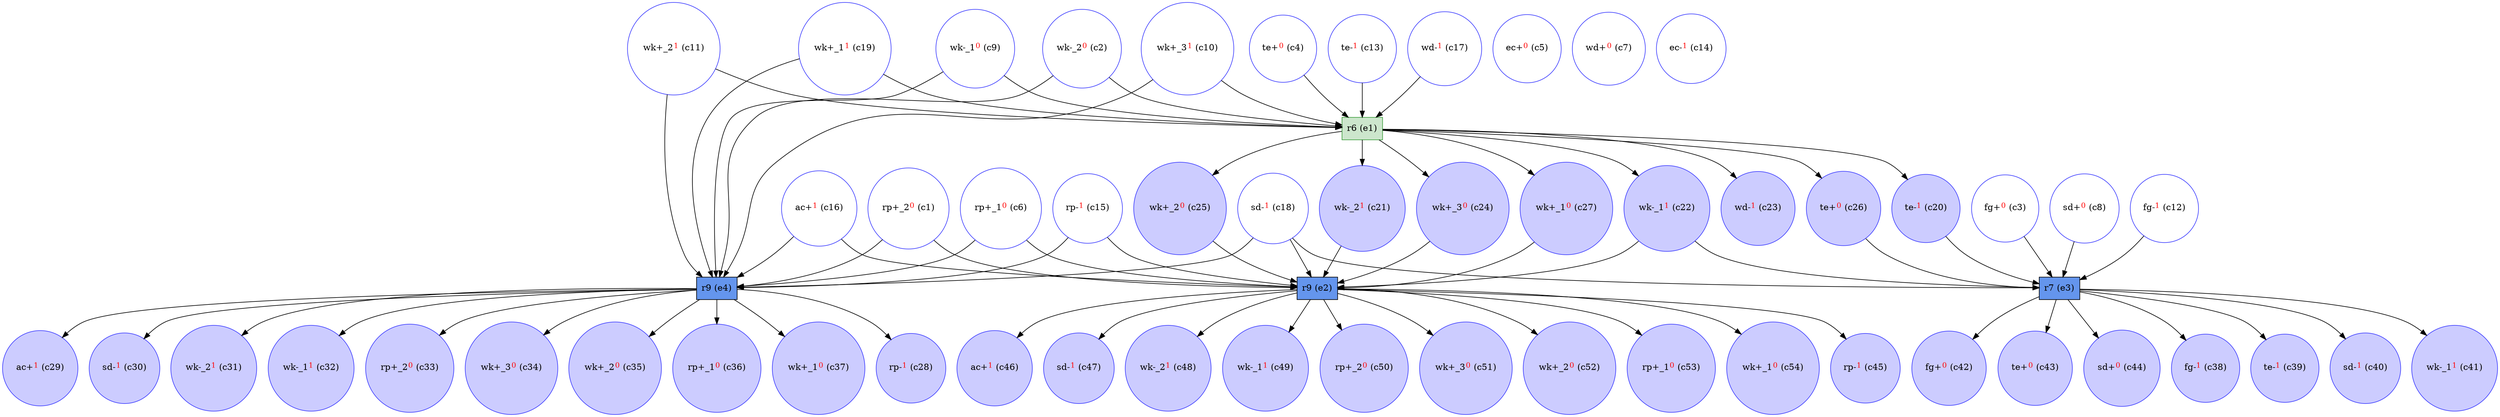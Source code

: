 digraph test {
  c1 -> e2;
  c1 -> e4;
  c2 -> e4;
  c2 -> e1;
  c3 -> e3;
  c4 -> e1;
  c6 -> e2;
  c6 -> e4;
  c8 -> e3;
  c9 -> e4;
  c9 -> e1;
  c10 -> e4;
  c10 -> e1;
  c11 -> e4;
  c11 -> e1;
  c12 -> e3;
  c13 -> e1;
  c15 -> e2;
  c15 -> e4;
  c16 -> e2;
  c16 -> e4;
  c17 -> e1;
  c18 -> e2;
  c18 -> e3;
  c18 -> e4;
  c19 -> e4;
  c19 -> e1;
  e1 -> c20;
  c20 -> e3;
  e1 -> c21;
  c21 -> e2;
  e1 -> c22;
  c22 -> e2;
  c22 -> e3;
  e1 -> c23;
  e1 -> c24;
  c24 -> e2;
  e1 -> c25;
  c25 -> e2;
  e1 -> c26;
  c26 -> e3;
  e1 -> c27;
  c27 -> e2;
  e4 -> c28;
  e4 -> c29;
  e4 -> c30;
  e4 -> c31;
  e4 -> c32;
  e4 -> c33;
  e4 -> c34;
  e4 -> c35;
  e4 -> c36;
  e4 -> c37;
  e3 -> c38;
  e3 -> c39;
  e3 -> c40;
  e3 -> c41;
  e3 -> c42;
  e3 -> c43;
  e3 -> c44;
  e2 -> c45;
  e2 -> c46;
  e2 -> c47;
  e2 -> c48;
  e2 -> c49;
  e2 -> c50;
  e2 -> c51;
  e2 -> c52;
  e2 -> c53;
  e2 -> c54;
  c1 [color="#4040ff" fillcolor="transparent" label= <rp+_2<FONT COLOR="red"><SUP>0</SUP></FONT>&nbsp;(c1)> shape=circle style=filled];
  c2 [color="#4040ff" fillcolor="transparent" label= <wk-_2<FONT COLOR="red"><SUP>0</SUP></FONT>&nbsp;(c2)> shape=circle style=filled];
  c3 [color="#4040ff" fillcolor="transparent" label= <fg+<FONT COLOR="red"><SUP>0</SUP></FONT>&nbsp;(c3)> shape=circle style=filled];
  c4 [color="#4040ff" fillcolor="transparent" label= <te+<FONT COLOR="red"><SUP>0</SUP></FONT>&nbsp;(c4)> shape=circle style=filled];
  c5 [color="#4040ff" fillcolor="transparent" label= <ec+<FONT COLOR="red"><SUP>0</SUP></FONT>&nbsp;(c5)> shape=circle style=filled];
  c6 [color="#4040ff" fillcolor="transparent" label= <rp+_1<FONT COLOR="red"><SUP>0</SUP></FONT>&nbsp;(c6)> shape=circle style=filled];
  c7 [color="#4040ff" fillcolor="transparent" label= <wd+<FONT COLOR="red"><SUP>0</SUP></FONT>&nbsp;(c7)> shape=circle style=filled];
  c8 [color="#4040ff" fillcolor="transparent" label= <sd+<FONT COLOR="red"><SUP>0</SUP></FONT>&nbsp;(c8)> shape=circle style=filled];
  c9 [color="#4040ff" fillcolor="transparent" label= <wk-_1<FONT COLOR="red"><SUP>0</SUP></FONT>&nbsp;(c9)> shape=circle style=filled];
  c10 [color="#4040ff" fillcolor="transparent" label= <wk+_3<FONT COLOR="red"><SUP>1</SUP></FONT>&nbsp;(c10)> shape=circle style=filled];
  c11 [color="#4040ff" fillcolor="transparent" label= <wk+_2<FONT COLOR="red"><SUP>1</SUP></FONT>&nbsp;(c11)> shape=circle style=filled];
  c12 [color="#4040ff" fillcolor="transparent" label= <fg-<FONT COLOR="red"><SUP>1</SUP></FONT>&nbsp;(c12)> shape=circle style=filled];
  c13 [color="#4040ff" fillcolor="transparent" label= <te-<FONT COLOR="red"><SUP>1</SUP></FONT>&nbsp;(c13)> shape=circle style=filled];
  c14 [color="#4040ff" fillcolor="transparent" label= <ec-<FONT COLOR="red"><SUP>1</SUP></FONT>&nbsp;(c14)> shape=circle style=filled];
  c15 [color="#4040ff" fillcolor="transparent" label= <rp-<FONT COLOR="red"><SUP>1</SUP></FONT>&nbsp;(c15)> shape=circle style=filled];
  c16 [color="#4040ff" fillcolor="transparent" label= <ac+<FONT COLOR="red"><SUP>1</SUP></FONT>&nbsp;(c16)> shape=circle style=filled];
  c17 [color="#4040ff" fillcolor="transparent" label= <wd-<FONT COLOR="red"><SUP>1</SUP></FONT>&nbsp;(c17)> shape=circle style=filled];
  c18 [color="#4040ff" fillcolor="transparent" label= <sd-<FONT COLOR="red"><SUP>1</SUP></FONT>&nbsp;(c18)> shape=circle style=filled];
  c19 [color="#4040ff" fillcolor="transparent" label= <wk+_1<FONT COLOR="red"><SUP>1</SUP></FONT>&nbsp;(c19)> shape=circle style=filled];
  c20 [color="#4040ff" fillcolor="#ccccff" label= <te-<FONT COLOR="red"><SUP>1</SUP></FONT>&nbsp;(c20)> shape=circle style=filled];
  c21 [color="#4040ff" fillcolor="#ccccff" label= <wk-_2<FONT COLOR="red"><SUP>1</SUP></FONT>&nbsp;(c21)> shape=circle style=filled];
  c22 [color="#4040ff" fillcolor="#ccccff" label= <wk-_1<FONT COLOR="red"><SUP>1</SUP></FONT>&nbsp;(c22)> shape=circle style=filled];
  c23 [color="#4040ff" fillcolor="#ccccff" label= <wd-<FONT COLOR="red"><SUP>1</SUP></FONT>&nbsp;(c23)> shape=circle style=filled];
  c24 [color="#4040ff" fillcolor="#ccccff" label= <wk+_3<FONT COLOR="red"><SUP>0</SUP></FONT>&nbsp;(c24)> shape=circle style=filled];
  c25 [color="#4040ff" fillcolor="#ccccff" label= <wk+_2<FONT COLOR="red"><SUP>0</SUP></FONT>&nbsp;(c25)> shape=circle style=filled];
  c26 [color="#4040ff" fillcolor="#ccccff" label= <te+<FONT COLOR="red"><SUP>0</SUP></FONT>&nbsp;(c26)> shape=circle style=filled];
  c27 [color="#4040ff" fillcolor="#ccccff" label= <wk+_1<FONT COLOR="red"><SUP>0</SUP></FONT>&nbsp;(c27)> shape=circle style=filled];
  c28 [color="#4040ff" fillcolor="#ccccff" label= <rp-<FONT COLOR="red"><SUP>1</SUP></FONT>&nbsp;(c28)> shape=circle style=filled];
  c29 [color="#4040ff" fillcolor="#ccccff" label= <ac+<FONT COLOR="red"><SUP>1</SUP></FONT>&nbsp;(c29)> shape=circle style=filled];
  c30 [color="#4040ff" fillcolor="#ccccff" label= <sd-<FONT COLOR="red"><SUP>1</SUP></FONT>&nbsp;(c30)> shape=circle style=filled];
  c31 [color="#4040ff" fillcolor="#ccccff" label= <wk-_2<FONT COLOR="red"><SUP>1</SUP></FONT>&nbsp;(c31)> shape=circle style=filled];
  c32 [color="#4040ff" fillcolor="#ccccff" label= <wk-_1<FONT COLOR="red"><SUP>1</SUP></FONT>&nbsp;(c32)> shape=circle style=filled];
  c33 [color="#4040ff" fillcolor="#ccccff" label= <rp+_2<FONT COLOR="red"><SUP>0</SUP></FONT>&nbsp;(c33)> shape=circle style=filled];
  c34 [color="#4040ff" fillcolor="#ccccff" label= <wk+_3<FONT COLOR="red"><SUP>0</SUP></FONT>&nbsp;(c34)> shape=circle style=filled];
  c35 [color="#4040ff" fillcolor="#ccccff" label= <wk+_2<FONT COLOR="red"><SUP>0</SUP></FONT>&nbsp;(c35)> shape=circle style=filled];
  c36 [color="#4040ff" fillcolor="#ccccff" label= <rp+_1<FONT COLOR="red"><SUP>0</SUP></FONT>&nbsp;(c36)> shape=circle style=filled];
  c37 [color="#4040ff" fillcolor="#ccccff" label= <wk+_1<FONT COLOR="red"><SUP>0</SUP></FONT>&nbsp;(c37)> shape=circle style=filled];
  c38 [color="#4040ff" fillcolor="#ccccff" label= <fg-<FONT COLOR="red"><SUP>1</SUP></FONT>&nbsp;(c38)> shape=circle style=filled];
  c39 [color="#4040ff" fillcolor="#ccccff" label= <te-<FONT COLOR="red"><SUP>1</SUP></FONT>&nbsp;(c39)> shape=circle style=filled];
  c40 [color="#4040ff" fillcolor="#ccccff" label= <sd-<FONT COLOR="red"><SUP>1</SUP></FONT>&nbsp;(c40)> shape=circle style=filled];
  c41 [color="#4040ff" fillcolor="#ccccff" label= <wk-_1<FONT COLOR="red"><SUP>1</SUP></FONT>&nbsp;(c41)> shape=circle style=filled];
  c42 [color="#4040ff" fillcolor="#ccccff" label= <fg+<FONT COLOR="red"><SUP>0</SUP></FONT>&nbsp;(c42)> shape=circle style=filled];
  c43 [color="#4040ff" fillcolor="#ccccff" label= <te+<FONT COLOR="red"><SUP>0</SUP></FONT>&nbsp;(c43)> shape=circle style=filled];
  c44 [color="#4040ff" fillcolor="#ccccff" label= <sd+<FONT COLOR="red"><SUP>0</SUP></FONT>&nbsp;(c44)> shape=circle style=filled];
  c45 [color="#4040ff" fillcolor="#ccccff" label= <rp-<FONT COLOR="red"><SUP>1</SUP></FONT>&nbsp;(c45)> shape=circle style=filled];
  c46 [color="#4040ff" fillcolor="#ccccff" label= <ac+<FONT COLOR="red"><SUP>1</SUP></FONT>&nbsp;(c46)> shape=circle style=filled];
  c47 [color="#4040ff" fillcolor="#ccccff" label= <sd-<FONT COLOR="red"><SUP>1</SUP></FONT>&nbsp;(c47)> shape=circle style=filled];
  c48 [color="#4040ff" fillcolor="#ccccff" label= <wk-_2<FONT COLOR="red"><SUP>1</SUP></FONT>&nbsp;(c48)> shape=circle style=filled];
  c49 [color="#4040ff" fillcolor="#ccccff" label= <wk-_1<FONT COLOR="red"><SUP>1</SUP></FONT>&nbsp;(c49)> shape=circle style=filled];
  c50 [color="#4040ff" fillcolor="#ccccff" label= <rp+_2<FONT COLOR="red"><SUP>0</SUP></FONT>&nbsp;(c50)> shape=circle style=filled];
  c51 [color="#4040ff" fillcolor="#ccccff" label= <wk+_3<FONT COLOR="red"><SUP>0</SUP></FONT>&nbsp;(c51)> shape=circle style=filled];
  c52 [color="#4040ff" fillcolor="#ccccff" label= <wk+_2<FONT COLOR="red"><SUP>0</SUP></FONT>&nbsp;(c52)> shape=circle style=filled];
  c53 [color="#4040ff" fillcolor="#ccccff" label= <rp+_1<FONT COLOR="red"><SUP>0</SUP></FONT>&nbsp;(c53)> shape=circle style=filled];
  c54 [color="#4040ff" fillcolor="#ccccff" label= <wk+_1<FONT COLOR="red"><SUP>0</SUP></FONT>&nbsp;(c54)> shape=circle style=filled];
  e1 [color="#409f40" fillcolor="#cce6cc" label="r6 (e1)" shape=box style=filled];
  e2 [color=black fillcolor="cornflowerblue:cornflowerblue" label="r9 (e2)" shape=box style=filled];
  e3 [color=black fillcolor="cornflowerblue:cornflowerblue" label="r7 (e3)" shape=box style=filled];
  e4 [color=black fillcolor="cornflowerblue:cornflowerblue" label="r9 (e4)" shape=box style=filled];
}
